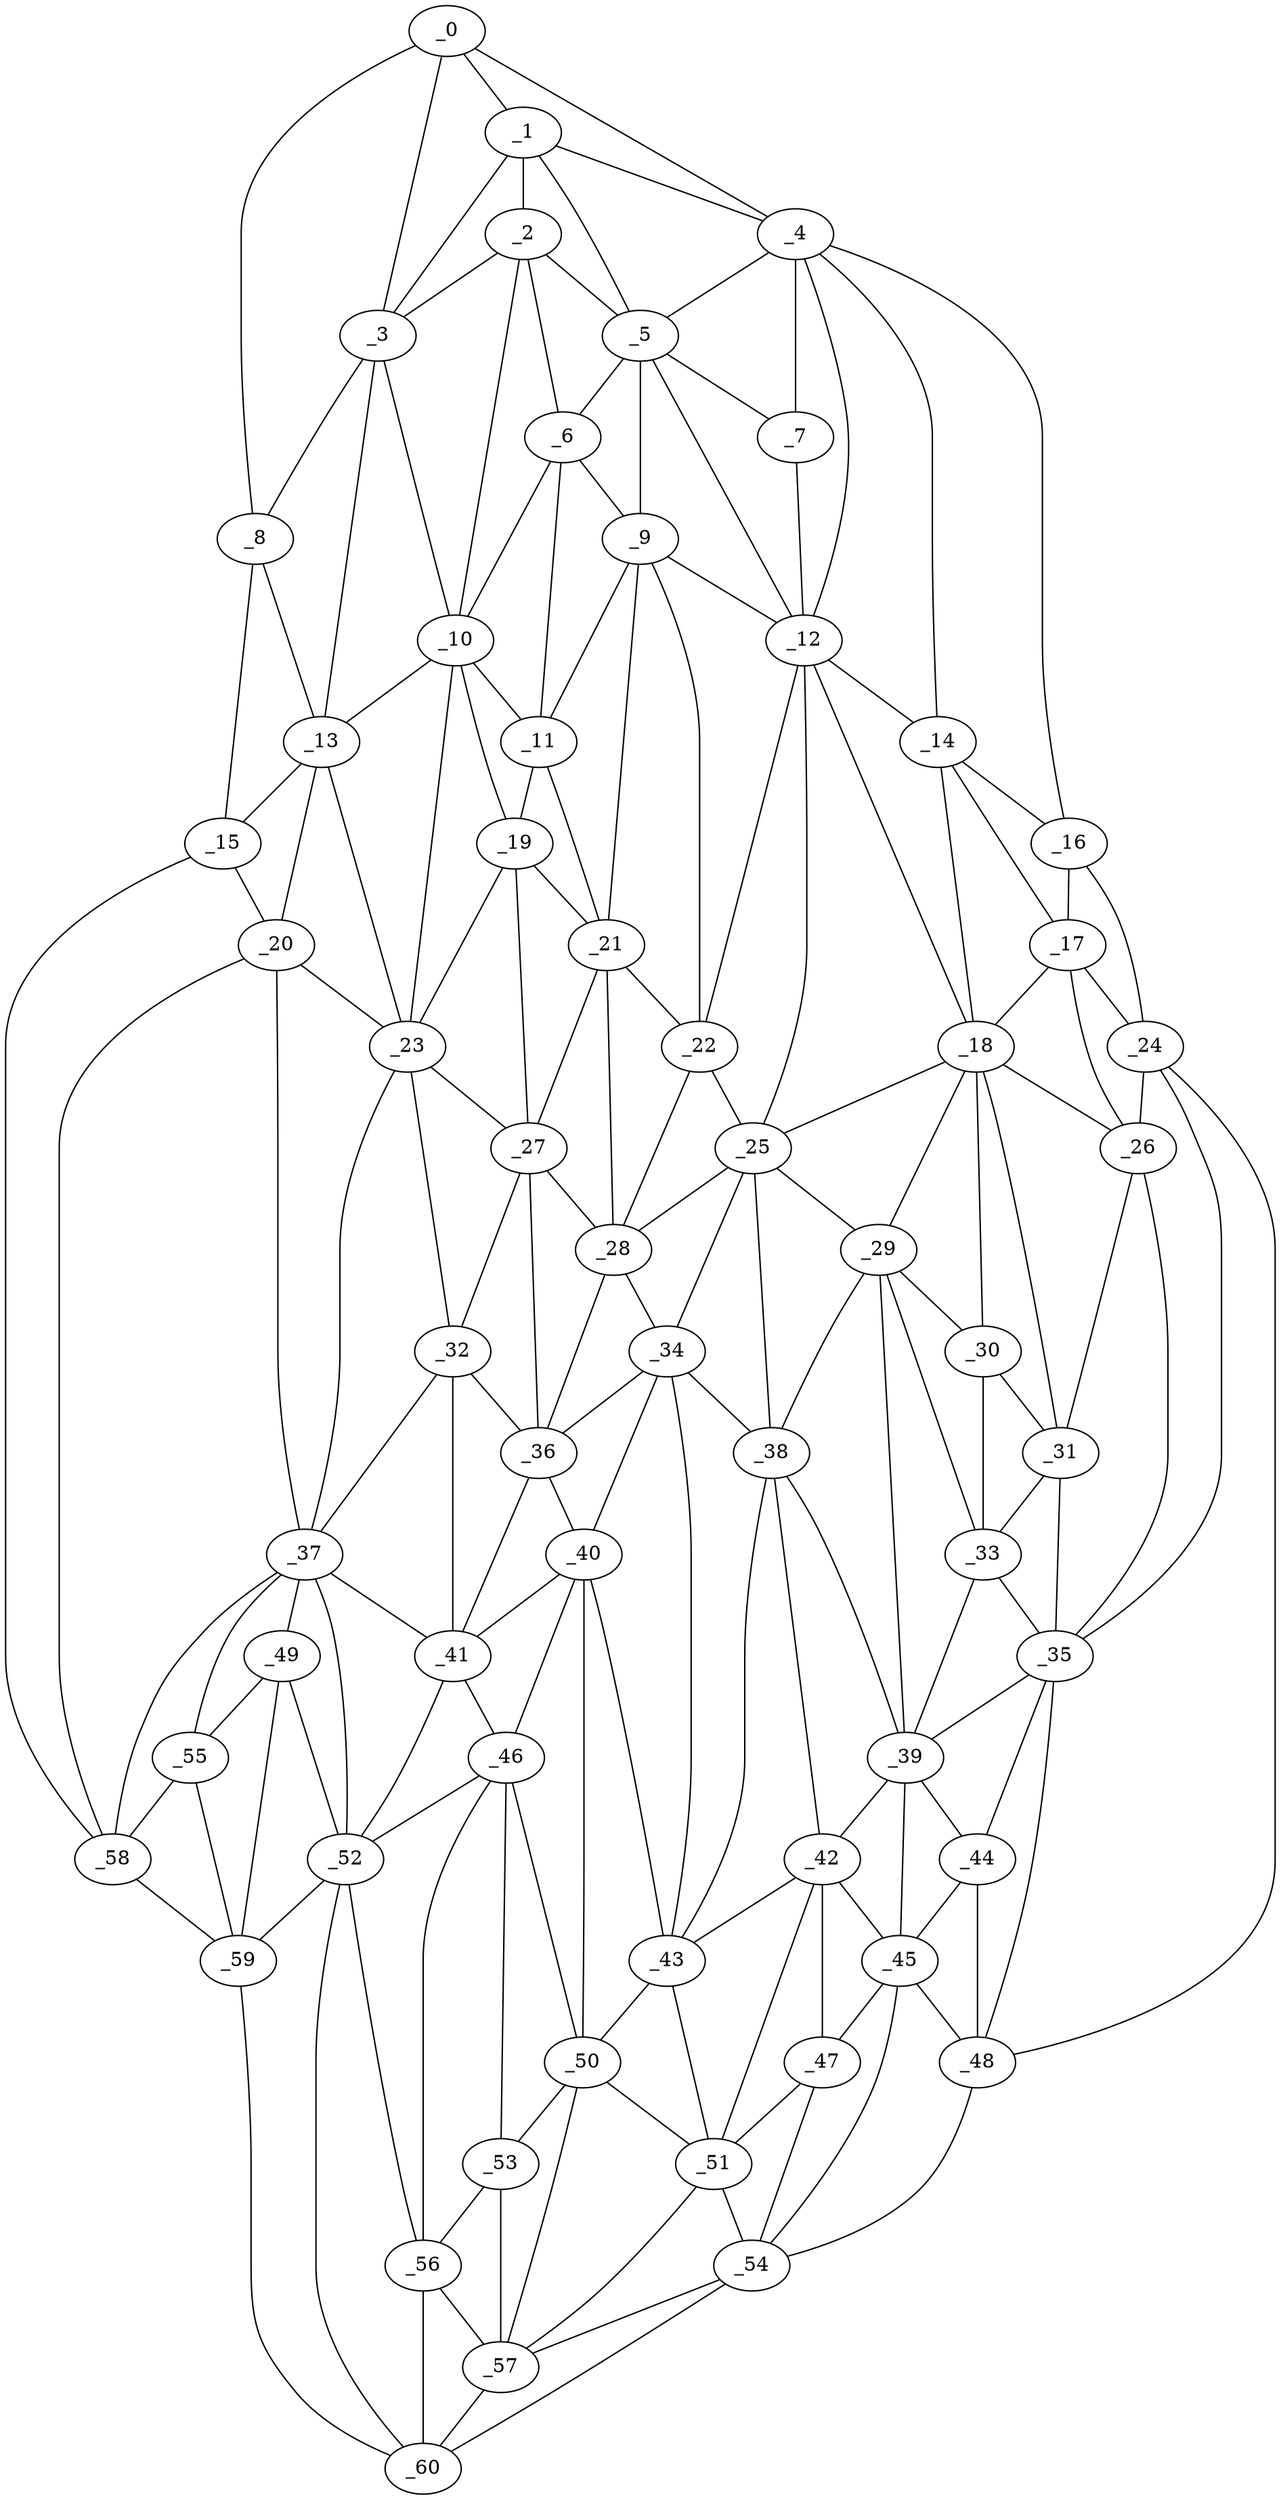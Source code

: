 graph "obj81__320.gxl" {
	_0	 [x=9,
		y=18];
	_1	 [x=17,
		y=42];
	_0 -- _1	 [valence=2];
	_3	 [x=22,
		y=38];
	_0 -- _3	 [valence=1];
	_4	 [x=24,
		y=120];
	_0 -- _4	 [valence=1];
	_8	 [x=32,
		y=4];
	_0 -- _8	 [valence=1];
	_2	 [x=20,
		y=49];
	_1 -- _2	 [valence=1];
	_1 -- _3	 [valence=2];
	_1 -- _4	 [valence=2];
	_5	 [x=26,
		y=89];
	_1 -- _5	 [valence=2];
	_2 -- _3	 [valence=2];
	_2 -- _5	 [valence=2];
	_6	 [x=27,
		y=58];
	_2 -- _6	 [valence=1];
	_10	 [x=34,
		y=45];
	_2 -- _10	 [valence=1];
	_3 -- _8	 [valence=2];
	_3 -- _10	 [valence=2];
	_13	 [x=38,
		y=35];
	_3 -- _13	 [valence=1];
	_4 -- _5	 [valence=2];
	_7	 [x=29,
		y=97];
	_4 -- _7	 [valence=2];
	_12	 [x=37,
		y=100];
	_4 -- _12	 [valence=1];
	_14	 [x=44,
		y=112];
	_4 -- _14	 [valence=1];
	_16	 [x=48,
		y=124];
	_4 -- _16	 [valence=1];
	_5 -- _6	 [valence=2];
	_5 -- _7	 [valence=1];
	_9	 [x=32,
		y=68];
	_5 -- _9	 [valence=1];
	_5 -- _12	 [valence=1];
	_6 -- _9	 [valence=2];
	_6 -- _10	 [valence=2];
	_11	 [x=35,
		y=54];
	_6 -- _11	 [valence=2];
	_7 -- _12	 [valence=2];
	_8 -- _13	 [valence=2];
	_15	 [x=47,
		y=3];
	_8 -- _15	 [valence=1];
	_9 -- _11	 [valence=2];
	_9 -- _12	 [valence=2];
	_21	 [x=55,
		y=62];
	_9 -- _21	 [valence=2];
	_22	 [x=57,
		y=70];
	_9 -- _22	 [valence=1];
	_10 -- _11	 [valence=2];
	_10 -- _13	 [valence=2];
	_19	 [x=54,
		y=55];
	_10 -- _19	 [valence=2];
	_23	 [x=58,
		y=38];
	_10 -- _23	 [valence=2];
	_11 -- _19	 [valence=1];
	_11 -- _21	 [valence=2];
	_12 -- _14	 [valence=2];
	_18	 [x=53,
		y=105];
	_12 -- _18	 [valence=2];
	_12 -- _22	 [valence=2];
	_25	 [x=64,
		y=81];
	_12 -- _25	 [valence=2];
	_13 -- _15	 [valence=2];
	_20	 [x=55,
		y=6];
	_13 -- _20	 [valence=2];
	_13 -- _23	 [valence=1];
	_14 -- _16	 [valence=2];
	_17	 [x=49,
		y=119];
	_14 -- _17	 [valence=2];
	_14 -- _18	 [valence=2];
	_15 -- _20	 [valence=2];
	_58	 [x=105,
		y=14];
	_15 -- _58	 [valence=1];
	_16 -- _17	 [valence=2];
	_24	 [x=59,
		y=123];
	_16 -- _24	 [valence=1];
	_17 -- _18	 [valence=2];
	_17 -- _24	 [valence=1];
	_26	 [x=64,
		y=119];
	_17 -- _26	 [valence=2];
	_18 -- _25	 [valence=2];
	_18 -- _26	 [valence=1];
	_29	 [x=67,
		y=90];
	_18 -- _29	 [valence=2];
	_30	 [x=67,
		y=98];
	_18 -- _30	 [valence=2];
	_31	 [x=68,
		y=108];
	_18 -- _31	 [valence=1];
	_19 -- _21	 [valence=2];
	_19 -- _23	 [valence=2];
	_27	 [x=65,
		y=50];
	_19 -- _27	 [valence=2];
	_20 -- _23	 [valence=2];
	_37	 [x=76,
		y=37];
	_20 -- _37	 [valence=2];
	_20 -- _58	 [valence=1];
	_21 -- _22	 [valence=2];
	_21 -- _27	 [valence=2];
	_28	 [x=66,
		y=67];
	_21 -- _28	 [valence=2];
	_22 -- _25	 [valence=1];
	_22 -- _28	 [valence=1];
	_23 -- _27	 [valence=2];
	_32	 [x=72,
		y=47];
	_23 -- _32	 [valence=1];
	_23 -- _37	 [valence=1];
	_24 -- _26	 [valence=2];
	_35	 [x=74,
		y=119];
	_24 -- _35	 [valence=1];
	_48	 [x=96,
		y=115];
	_24 -- _48	 [valence=1];
	_25 -- _28	 [valence=2];
	_25 -- _29	 [valence=2];
	_34	 [x=73,
		y=78];
	_25 -- _34	 [valence=2];
	_38	 [x=76,
		y=82];
	_25 -- _38	 [valence=2];
	_26 -- _31	 [valence=2];
	_26 -- _35	 [valence=2];
	_27 -- _28	 [valence=2];
	_27 -- _32	 [valence=2];
	_36	 [x=75,
		y=66];
	_27 -- _36	 [valence=2];
	_28 -- _34	 [valence=1];
	_28 -- _36	 [valence=2];
	_29 -- _30	 [valence=1];
	_33	 [x=72,
		y=101];
	_29 -- _33	 [valence=1];
	_29 -- _38	 [valence=1];
	_39	 [x=81,
		y=99];
	_29 -- _39	 [valence=1];
	_30 -- _31	 [valence=1];
	_30 -- _33	 [valence=2];
	_31 -- _33	 [valence=2];
	_31 -- _35	 [valence=1];
	_32 -- _36	 [valence=2];
	_32 -- _37	 [valence=2];
	_41	 [x=85,
		y=49];
	_32 -- _41	 [valence=2];
	_33 -- _35	 [valence=2];
	_33 -- _39	 [valence=2];
	_34 -- _36	 [valence=2];
	_34 -- _38	 [valence=2];
	_40	 [x=83,
		y=67];
	_34 -- _40	 [valence=1];
	_43	 [x=89,
		y=76];
	_34 -- _43	 [valence=2];
	_35 -- _39	 [valence=1];
	_44	 [x=89,
		y=112];
	_35 -- _44	 [valence=2];
	_35 -- _48	 [valence=2];
	_36 -- _40	 [valence=2];
	_36 -- _41	 [valence=2];
	_37 -- _41	 [valence=1];
	_49	 [x=97,
		y=32];
	_37 -- _49	 [valence=1];
	_52	 [x=98,
		y=39];
	_37 -- _52	 [valence=2];
	_55	 [x=104,
		y=20];
	_37 -- _55	 [valence=1];
	_37 -- _58	 [valence=2];
	_38 -- _39	 [valence=2];
	_42	 [x=88,
		y=82];
	_38 -- _42	 [valence=1];
	_38 -- _43	 [valence=2];
	_39 -- _42	 [valence=2];
	_39 -- _44	 [valence=2];
	_45	 [x=92,
		y=99];
	_39 -- _45	 [valence=1];
	_40 -- _41	 [valence=1];
	_40 -- _43	 [valence=2];
	_46	 [x=93,
		y=57];
	_40 -- _46	 [valence=2];
	_50	 [x=97,
		y=70];
	_40 -- _50	 [valence=2];
	_41 -- _46	 [valence=2];
	_41 -- _52	 [valence=2];
	_42 -- _43	 [valence=2];
	_42 -- _45	 [valence=1];
	_47	 [x=95,
		y=87];
	_42 -- _47	 [valence=2];
	_51	 [x=97,
		y=79];
	_42 -- _51	 [valence=2];
	_43 -- _50	 [valence=2];
	_43 -- _51	 [valence=2];
	_44 -- _45	 [valence=1];
	_44 -- _48	 [valence=1];
	_45 -- _47	 [valence=2];
	_45 -- _48	 [valence=2];
	_54	 [x=102,
		y=99];
	_45 -- _54	 [valence=1];
	_46 -- _50	 [valence=2];
	_46 -- _52	 [valence=2];
	_53	 [x=99,
		y=64];
	_46 -- _53	 [valence=2];
	_56	 [x=104,
		y=55];
	_46 -- _56	 [valence=2];
	_47 -- _51	 [valence=1];
	_47 -- _54	 [valence=1];
	_48 -- _54	 [valence=1];
	_49 -- _52	 [valence=2];
	_49 -- _55	 [valence=2];
	_59	 [x=117,
		y=19];
	_49 -- _59	 [valence=1];
	_50 -- _51	 [valence=2];
	_50 -- _53	 [valence=2];
	_57	 [x=104,
		y=69];
	_50 -- _57	 [valence=2];
	_51 -- _54	 [valence=1];
	_51 -- _57	 [valence=2];
	_52 -- _56	 [valence=2];
	_52 -- _59	 [valence=2];
	_60	 [x=118,
		y=48];
	_52 -- _60	 [valence=1];
	_53 -- _56	 [valence=1];
	_53 -- _57	 [valence=1];
	_54 -- _57	 [valence=2];
	_54 -- _60	 [valence=1];
	_55 -- _58	 [valence=1];
	_55 -- _59	 [valence=2];
	_56 -- _57	 [valence=2];
	_56 -- _60	 [valence=2];
	_57 -- _60	 [valence=1];
	_58 -- _59	 [valence=1];
	_59 -- _60	 [valence=1];
}

